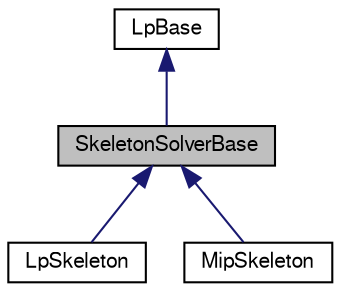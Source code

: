 digraph "SkeletonSolverBase"
{
 // LATEX_PDF_SIZE
  edge [fontname="FreeSans",fontsize="10",labelfontname="FreeSans",labelfontsize="10"];
  node [fontname="FreeSans",fontsize="10",shape=record];
  Node0 [label="SkeletonSolverBase",height=0.2,width=0.4,color="black", fillcolor="grey75", style="filled", fontcolor="black",tooltip="A skeleton class to implement LP/MIP solver base interface."];
  Node1 -> Node0 [dir="back",color="midnightblue",fontsize="10",style="solid",fontname="FreeSans"];
  Node1 [label="LpBase",height=0.2,width=0.4,color="black", fillcolor="white", style="filled",URL="$a03077.html",tooltip="Common base class for LP and MIP solvers."];
  Node0 -> Node2 [dir="back",color="midnightblue",fontsize="10",style="solid",fontname="FreeSans"];
  Node2 [label="LpSkeleton",height=0.2,width=0.4,color="black", fillcolor="white", style="filled",URL="$a03153.html",tooltip="Skeleton class for an LP solver interface."];
  Node0 -> Node3 [dir="back",color="midnightblue",fontsize="10",style="solid",fontname="FreeSans"];
  Node3 [label="MipSkeleton",height=0.2,width=0.4,color="black", fillcolor="white", style="filled",URL="$a03157.html",tooltip="Skeleton class for a MIP solver interface."];
}
